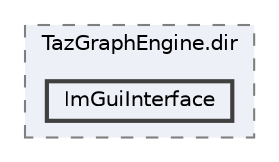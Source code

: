 digraph "/mnt/c/Users/lefte/Mujin/MastersThesis/Taz/TazGraph/build/TazGraphEngine/CMakeFiles/TazGraphEngine.dir/ImGuiInterface"
{
 // LATEX_PDF_SIZE
  bgcolor="transparent";
  edge [fontname=Helvetica,fontsize=10,labelfontname=Helvetica,labelfontsize=10];
  node [fontname=Helvetica,fontsize=10,shape=box,height=0.2,width=0.4];
  compound=true
  subgraph clusterdir_4e2140582b0b85e25e6a4da5d2873536 {
    graph [ bgcolor="#edf0f7", pencolor="grey50", label="TazGraphEngine.dir", fontname=Helvetica,fontsize=10 style="filled,dashed", URL="dir_4e2140582b0b85e25e6a4da5d2873536.html",tooltip=""]
  dir_ec0a3f1b9ebf202096b9d4111d5042dc [label="ImGuiInterface", fillcolor="#edf0f7", color="grey25", style="filled,bold", URL="dir_ec0a3f1b9ebf202096b9d4111d5042dc.html",tooltip=""];
  }
}
